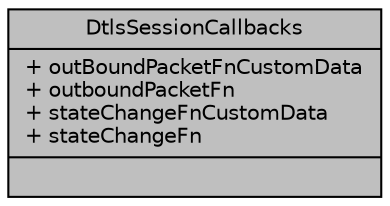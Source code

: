 digraph "DtlsSessionCallbacks"
{
 // LATEX_PDF_SIZE
  edge [fontname="Helvetica",fontsize="10",labelfontname="Helvetica",labelfontsize="10"];
  node [fontname="Helvetica",fontsize="10",shape=record];
  Node1 [label="{DtlsSessionCallbacks\n|+ outBoundPacketFnCustomData\l+ outboundPacketFn\l+ stateChangeFnCustomData\l+ stateChangeFn\l|}",height=0.2,width=0.4,color="black", fillcolor="grey75", style="filled", fontcolor="black",tooltip=" "];
}
